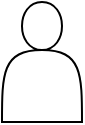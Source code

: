 <mxfile version="21.6.8" type="github">
  <diagram name="Page-1" id="LScCSZDZEt_z_Ydoptqx">
    <mxGraphModel dx="1050" dy="581" grid="1" gridSize="10" guides="1" tooltips="1" connect="1" arrows="1" fold="1" page="1" pageScale="1" pageWidth="850" pageHeight="1100" math="0" shadow="0">
      <root>
        <mxCell id="0" />
        <mxCell id="1" parent="0" />
        <mxCell id="Kmr2wxpGzLD-P-kS7pi6-1" value="" style="shape=actor;whiteSpace=wrap;html=1;" vertex="1" parent="1">
          <mxGeometry x="100" y="260" width="40" height="60" as="geometry" />
        </mxCell>
      </root>
    </mxGraphModel>
  </diagram>
</mxfile>
